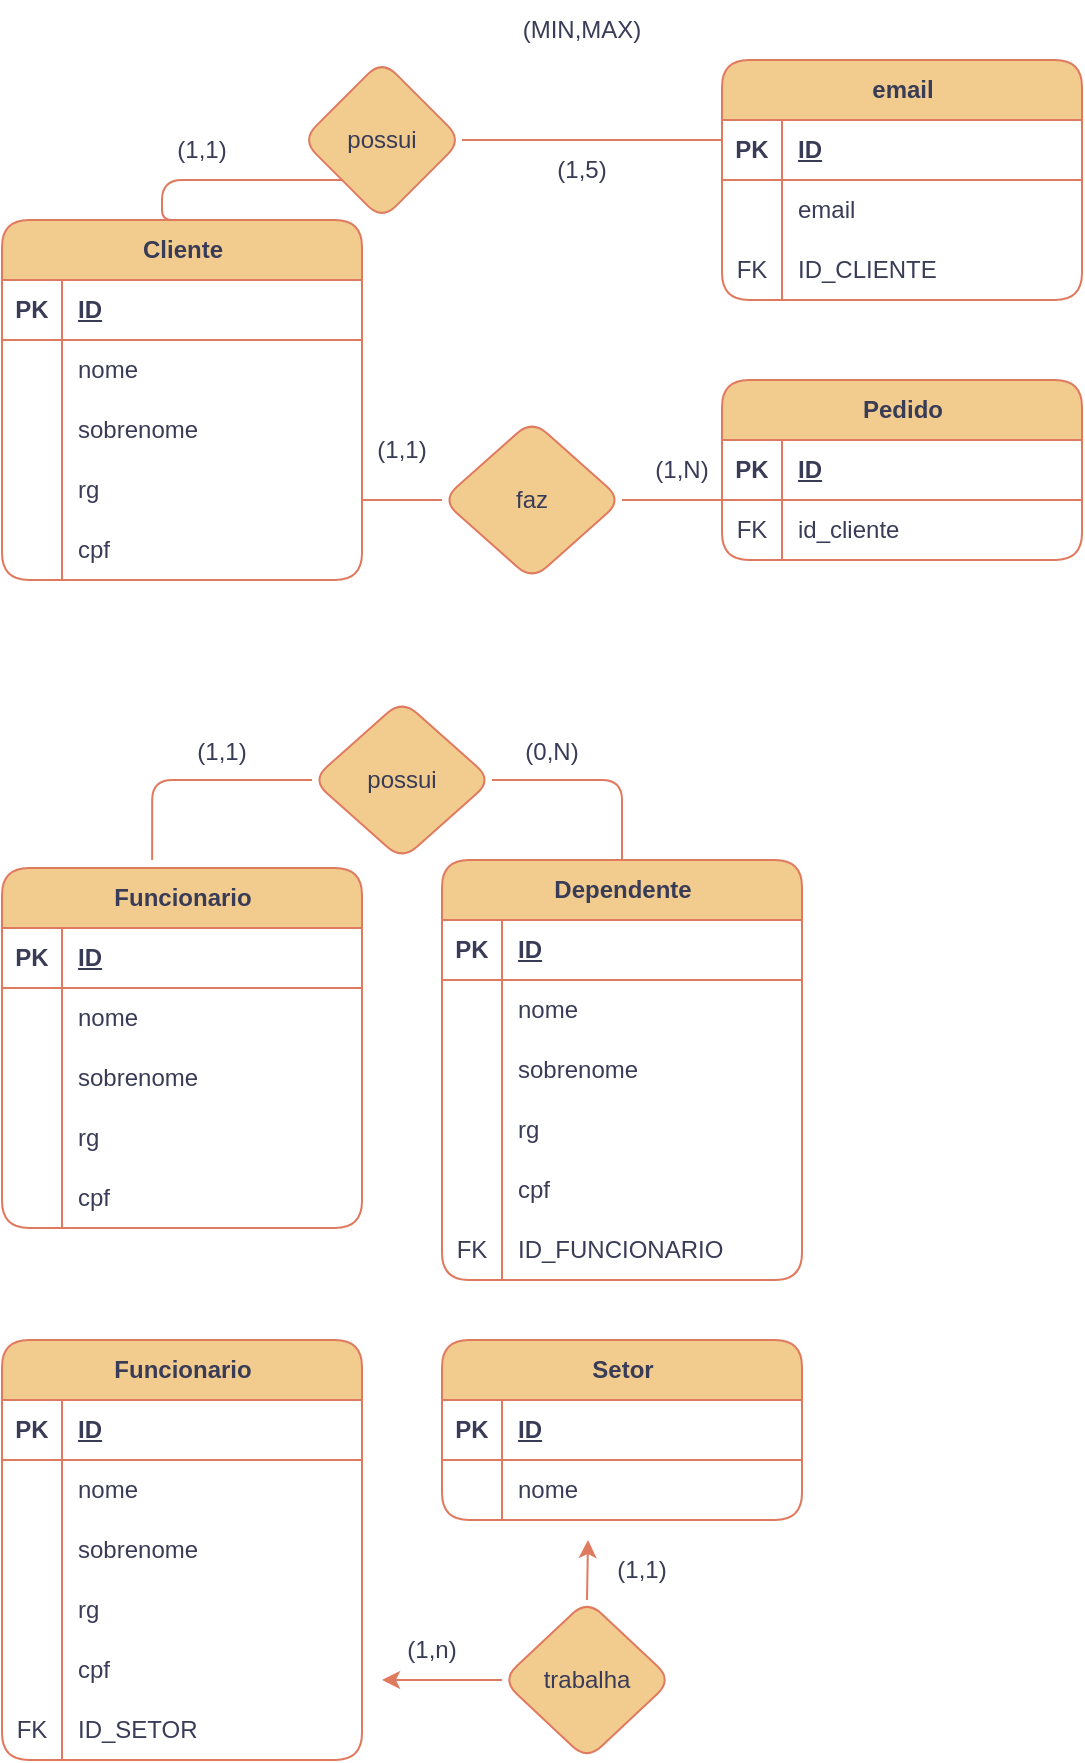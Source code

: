 <mxfile version="21.0.6" type="device"><diagram name="Página-1" id="F03QECvyvKNrtDqO7Ise"><mxGraphModel dx="1262" dy="1669" grid="1" gridSize="10" guides="1" tooltips="1" connect="1" arrows="1" fold="1" page="1" pageScale="1" pageWidth="827" pageHeight="1169" math="0" shadow="0"><root><mxCell id="0"/><mxCell id="1" parent="0"/><mxCell id="MmykHrP6uaPvjwK2HeE6-1" value="Cliente" style="shape=table;startSize=30;container=1;collapsible=1;childLayout=tableLayout;fixedRows=1;rowLines=0;fontStyle=1;align=center;resizeLast=1;html=1;labelBackgroundColor=none;fillColor=#F2CC8F;strokeColor=#E07A5F;fontColor=#393C56;rounded=1;" parent="1" vertex="1"><mxGeometry x="-10" y="100" width="180" height="180" as="geometry"/></mxCell><mxCell id="MmykHrP6uaPvjwK2HeE6-2" value="" style="shape=tableRow;horizontal=0;startSize=0;swimlaneHead=0;swimlaneBody=0;fillColor=none;collapsible=0;dropTarget=0;points=[[0,0.5],[1,0.5]];portConstraint=eastwest;top=0;left=0;right=0;bottom=1;labelBackgroundColor=none;strokeColor=#E07A5F;fontColor=#393C56;rounded=1;" parent="MmykHrP6uaPvjwK2HeE6-1" vertex="1"><mxGeometry y="30" width="180" height="30" as="geometry"/></mxCell><mxCell id="MmykHrP6uaPvjwK2HeE6-3" value="PK" style="shape=partialRectangle;connectable=0;fillColor=none;top=0;left=0;bottom=0;right=0;fontStyle=1;overflow=hidden;whiteSpace=wrap;html=1;labelBackgroundColor=none;strokeColor=#E07A5F;fontColor=#393C56;rounded=1;" parent="MmykHrP6uaPvjwK2HeE6-2" vertex="1"><mxGeometry width="30" height="30" as="geometry"><mxRectangle width="30" height="30" as="alternateBounds"/></mxGeometry></mxCell><mxCell id="MmykHrP6uaPvjwK2HeE6-4" value="ID" style="shape=partialRectangle;connectable=0;fillColor=none;top=0;left=0;bottom=0;right=0;align=left;spacingLeft=6;fontStyle=5;overflow=hidden;whiteSpace=wrap;html=1;labelBackgroundColor=none;strokeColor=#E07A5F;fontColor=#393C56;rounded=1;" parent="MmykHrP6uaPvjwK2HeE6-2" vertex="1"><mxGeometry x="30" width="150" height="30" as="geometry"><mxRectangle width="150" height="30" as="alternateBounds"/></mxGeometry></mxCell><mxCell id="MmykHrP6uaPvjwK2HeE6-5" value="" style="shape=tableRow;horizontal=0;startSize=0;swimlaneHead=0;swimlaneBody=0;fillColor=none;collapsible=0;dropTarget=0;points=[[0,0.5],[1,0.5]];portConstraint=eastwest;top=0;left=0;right=0;bottom=0;labelBackgroundColor=none;strokeColor=#E07A5F;fontColor=#393C56;rounded=1;" parent="MmykHrP6uaPvjwK2HeE6-1" vertex="1"><mxGeometry y="60" width="180" height="30" as="geometry"/></mxCell><mxCell id="MmykHrP6uaPvjwK2HeE6-6" value="" style="shape=partialRectangle;connectable=0;fillColor=none;top=0;left=0;bottom=0;right=0;editable=1;overflow=hidden;whiteSpace=wrap;html=1;labelBackgroundColor=none;strokeColor=#E07A5F;fontColor=#393C56;rounded=1;" parent="MmykHrP6uaPvjwK2HeE6-5" vertex="1"><mxGeometry width="30" height="30" as="geometry"><mxRectangle width="30" height="30" as="alternateBounds"/></mxGeometry></mxCell><mxCell id="MmykHrP6uaPvjwK2HeE6-7" value="nome" style="shape=partialRectangle;connectable=0;fillColor=none;top=0;left=0;bottom=0;right=0;align=left;spacingLeft=6;overflow=hidden;whiteSpace=wrap;html=1;labelBackgroundColor=none;strokeColor=#E07A5F;fontColor=#393C56;rounded=1;" parent="MmykHrP6uaPvjwK2HeE6-5" vertex="1"><mxGeometry x="30" width="150" height="30" as="geometry"><mxRectangle width="150" height="30" as="alternateBounds"/></mxGeometry></mxCell><mxCell id="MmykHrP6uaPvjwK2HeE6-8" value="" style="shape=tableRow;horizontal=0;startSize=0;swimlaneHead=0;swimlaneBody=0;fillColor=none;collapsible=0;dropTarget=0;points=[[0,0.5],[1,0.5]];portConstraint=eastwest;top=0;left=0;right=0;bottom=0;labelBackgroundColor=none;strokeColor=#E07A5F;fontColor=#393C56;rounded=1;" parent="MmykHrP6uaPvjwK2HeE6-1" vertex="1"><mxGeometry y="90" width="180" height="30" as="geometry"/></mxCell><mxCell id="MmykHrP6uaPvjwK2HeE6-9" value="" style="shape=partialRectangle;connectable=0;fillColor=none;top=0;left=0;bottom=0;right=0;editable=1;overflow=hidden;whiteSpace=wrap;html=1;labelBackgroundColor=none;strokeColor=#E07A5F;fontColor=#393C56;rounded=1;" parent="MmykHrP6uaPvjwK2HeE6-8" vertex="1"><mxGeometry width="30" height="30" as="geometry"><mxRectangle width="30" height="30" as="alternateBounds"/></mxGeometry></mxCell><mxCell id="MmykHrP6uaPvjwK2HeE6-10" value="sobrenome" style="shape=partialRectangle;connectable=0;fillColor=none;top=0;left=0;bottom=0;right=0;align=left;spacingLeft=6;overflow=hidden;whiteSpace=wrap;html=1;labelBackgroundColor=none;strokeColor=#E07A5F;fontColor=#393C56;rounded=1;" parent="MmykHrP6uaPvjwK2HeE6-8" vertex="1"><mxGeometry x="30" width="150" height="30" as="geometry"><mxRectangle width="150" height="30" as="alternateBounds"/></mxGeometry></mxCell><mxCell id="MmykHrP6uaPvjwK2HeE6-11" value="" style="shape=tableRow;horizontal=0;startSize=0;swimlaneHead=0;swimlaneBody=0;fillColor=none;collapsible=0;dropTarget=0;points=[[0,0.5],[1,0.5]];portConstraint=eastwest;top=0;left=0;right=0;bottom=0;labelBackgroundColor=none;strokeColor=#E07A5F;fontColor=#393C56;rounded=1;" parent="MmykHrP6uaPvjwK2HeE6-1" vertex="1"><mxGeometry y="120" width="180" height="30" as="geometry"/></mxCell><mxCell id="MmykHrP6uaPvjwK2HeE6-12" value="" style="shape=partialRectangle;connectable=0;fillColor=none;top=0;left=0;bottom=0;right=0;editable=1;overflow=hidden;whiteSpace=wrap;html=1;labelBackgroundColor=none;strokeColor=#E07A5F;fontColor=#393C56;rounded=1;" parent="MmykHrP6uaPvjwK2HeE6-11" vertex="1"><mxGeometry width="30" height="30" as="geometry"><mxRectangle width="30" height="30" as="alternateBounds"/></mxGeometry></mxCell><mxCell id="MmykHrP6uaPvjwK2HeE6-13" value="rg" style="shape=partialRectangle;connectable=0;fillColor=none;top=0;left=0;bottom=0;right=0;align=left;spacingLeft=6;overflow=hidden;whiteSpace=wrap;html=1;labelBackgroundColor=none;strokeColor=#E07A5F;fontColor=#393C56;rounded=1;" parent="MmykHrP6uaPvjwK2HeE6-11" vertex="1"><mxGeometry x="30" width="150" height="30" as="geometry"><mxRectangle width="150" height="30" as="alternateBounds"/></mxGeometry></mxCell><mxCell id="MmykHrP6uaPvjwK2HeE6-14" value="" style="shape=tableRow;horizontal=0;startSize=0;swimlaneHead=0;swimlaneBody=0;fillColor=none;collapsible=0;dropTarget=0;points=[[0,0.5],[1,0.5]];portConstraint=eastwest;top=0;left=0;right=0;bottom=0;labelBackgroundColor=none;strokeColor=#E07A5F;fontColor=#393C56;rounded=1;" parent="MmykHrP6uaPvjwK2HeE6-1" vertex="1"><mxGeometry y="150" width="180" height="30" as="geometry"/></mxCell><mxCell id="MmykHrP6uaPvjwK2HeE6-15" value="" style="shape=partialRectangle;connectable=0;fillColor=none;top=0;left=0;bottom=0;right=0;editable=1;overflow=hidden;whiteSpace=wrap;html=1;labelBackgroundColor=none;strokeColor=#E07A5F;fontColor=#393C56;rounded=1;" parent="MmykHrP6uaPvjwK2HeE6-14" vertex="1"><mxGeometry width="30" height="30" as="geometry"><mxRectangle width="30" height="30" as="alternateBounds"/></mxGeometry></mxCell><mxCell id="MmykHrP6uaPvjwK2HeE6-16" value="cpf" style="shape=partialRectangle;connectable=0;fillColor=none;top=0;left=0;bottom=0;right=0;align=left;spacingLeft=6;overflow=hidden;whiteSpace=wrap;html=1;labelBackgroundColor=none;strokeColor=#E07A5F;fontColor=#393C56;rounded=1;" parent="MmykHrP6uaPvjwK2HeE6-14" vertex="1"><mxGeometry x="30" width="150" height="30" as="geometry"><mxRectangle width="150" height="30" as="alternateBounds"/></mxGeometry></mxCell><mxCell id="MmykHrP6uaPvjwK2HeE6-20" value="Pedido" style="shape=table;startSize=30;container=1;collapsible=1;childLayout=tableLayout;fixedRows=1;rowLines=0;fontStyle=1;align=center;resizeLast=1;html=1;labelBackgroundColor=none;fillColor=#F2CC8F;strokeColor=#E07A5F;fontColor=#393C56;rounded=1;" parent="1" vertex="1"><mxGeometry x="350" y="180" width="180" height="90" as="geometry"/></mxCell><mxCell id="MmykHrP6uaPvjwK2HeE6-21" value="" style="shape=tableRow;horizontal=0;startSize=0;swimlaneHead=0;swimlaneBody=0;fillColor=none;collapsible=0;dropTarget=0;points=[[0,0.5],[1,0.5]];portConstraint=eastwest;top=0;left=0;right=0;bottom=1;labelBackgroundColor=none;strokeColor=#E07A5F;fontColor=#393C56;rounded=1;" parent="MmykHrP6uaPvjwK2HeE6-20" vertex="1"><mxGeometry y="30" width="180" height="30" as="geometry"/></mxCell><mxCell id="MmykHrP6uaPvjwK2HeE6-22" value="PK" style="shape=partialRectangle;connectable=0;fillColor=none;top=0;left=0;bottom=0;right=0;fontStyle=1;overflow=hidden;whiteSpace=wrap;html=1;labelBackgroundColor=none;strokeColor=#E07A5F;fontColor=#393C56;rounded=1;" parent="MmykHrP6uaPvjwK2HeE6-21" vertex="1"><mxGeometry width="30" height="30" as="geometry"><mxRectangle width="30" height="30" as="alternateBounds"/></mxGeometry></mxCell><mxCell id="MmykHrP6uaPvjwK2HeE6-23" value="ID" style="shape=partialRectangle;connectable=0;fillColor=none;top=0;left=0;bottom=0;right=0;align=left;spacingLeft=6;fontStyle=5;overflow=hidden;whiteSpace=wrap;html=1;labelBackgroundColor=none;strokeColor=#E07A5F;fontColor=#393C56;rounded=1;" parent="MmykHrP6uaPvjwK2HeE6-21" vertex="1"><mxGeometry x="30" width="150" height="30" as="geometry"><mxRectangle width="150" height="30" as="alternateBounds"/></mxGeometry></mxCell><mxCell id="MmykHrP6uaPvjwK2HeE6-24" value="" style="shape=tableRow;horizontal=0;startSize=0;swimlaneHead=0;swimlaneBody=0;fillColor=none;collapsible=0;dropTarget=0;points=[[0,0.5],[1,0.5]];portConstraint=eastwest;top=0;left=0;right=0;bottom=0;labelBackgroundColor=none;strokeColor=#E07A5F;fontColor=#393C56;rounded=1;" parent="MmykHrP6uaPvjwK2HeE6-20" vertex="1"><mxGeometry y="60" width="180" height="30" as="geometry"/></mxCell><mxCell id="MmykHrP6uaPvjwK2HeE6-25" value="FK" style="shape=partialRectangle;connectable=0;fillColor=none;top=0;left=0;bottom=0;right=0;editable=1;overflow=hidden;whiteSpace=wrap;html=1;labelBackgroundColor=none;strokeColor=#E07A5F;fontColor=#393C56;rounded=1;" parent="MmykHrP6uaPvjwK2HeE6-24" vertex="1"><mxGeometry width="30" height="30" as="geometry"><mxRectangle width="30" height="30" as="alternateBounds"/></mxGeometry></mxCell><mxCell id="MmykHrP6uaPvjwK2HeE6-26" value="id_cliente" style="shape=partialRectangle;connectable=0;fillColor=none;top=0;left=0;bottom=0;right=0;align=left;spacingLeft=6;overflow=hidden;whiteSpace=wrap;html=1;labelBackgroundColor=none;strokeColor=#E07A5F;fontColor=#393C56;rounded=1;" parent="MmykHrP6uaPvjwK2HeE6-24" vertex="1"><mxGeometry x="30" width="150" height="30" as="geometry"><mxRectangle width="150" height="30" as="alternateBounds"/></mxGeometry></mxCell><mxCell id="maR6qgxNnLAFH7RWEifz-39" style="edgeStyle=orthogonalEdgeStyle;rounded=1;orthogonalLoop=1;jettySize=auto;html=1;strokeColor=#E07A5F;fontColor=#393C56;fillColor=#F2CC8F;endArrow=none;endFill=0;" edge="1" parent="1" source="maR6qgxNnLAFH7RWEifz-7"><mxGeometry relative="1" as="geometry"><mxPoint x="170" y="240" as="targetPoint"/></mxGeometry></mxCell><mxCell id="maR6qgxNnLAFH7RWEifz-40" style="edgeStyle=orthogonalEdgeStyle;rounded=1;orthogonalLoop=1;jettySize=auto;html=1;strokeColor=#E07A5F;fontColor=#393C56;fillColor=#F2CC8F;endArrow=none;endFill=0;" edge="1" parent="1" source="maR6qgxNnLAFH7RWEifz-7"><mxGeometry relative="1" as="geometry"><mxPoint x="350" y="240" as="targetPoint"/></mxGeometry></mxCell><mxCell id="maR6qgxNnLAFH7RWEifz-7" value="faz" style="rhombus;whiteSpace=wrap;html=1;labelBackgroundColor=none;fillColor=#F2CC8F;strokeColor=#E07A5F;fontColor=#393C56;rounded=1;" vertex="1" parent="1"><mxGeometry x="210" y="200" width="90" height="80" as="geometry"/></mxCell><mxCell id="maR6qgxNnLAFH7RWEifz-10" value="(MIN,MAX)" style="text;html=1;strokeColor=none;fillColor=none;align=center;verticalAlign=middle;whiteSpace=wrap;rounded=0;fontColor=#393C56;" vertex="1" parent="1"><mxGeometry x="250" y="-10" width="60" height="30" as="geometry"/></mxCell><mxCell id="maR6qgxNnLAFH7RWEifz-15" value="email" style="shape=table;startSize=30;container=1;collapsible=1;childLayout=tableLayout;fixedRows=1;rowLines=0;fontStyle=1;align=center;resizeLast=1;html=1;labelBackgroundColor=none;fillColor=#F2CC8F;strokeColor=#E07A5F;fontColor=#393C56;rounded=1;" vertex="1" parent="1"><mxGeometry x="350" y="20" width="180" height="120" as="geometry"/></mxCell><mxCell id="maR6qgxNnLAFH7RWEifz-16" value="" style="shape=tableRow;horizontal=0;startSize=0;swimlaneHead=0;swimlaneBody=0;fillColor=none;collapsible=0;dropTarget=0;points=[[0,0.5],[1,0.5]];portConstraint=eastwest;top=0;left=0;right=0;bottom=1;labelBackgroundColor=none;strokeColor=#E07A5F;fontColor=#393C56;rounded=1;" vertex="1" parent="maR6qgxNnLAFH7RWEifz-15"><mxGeometry y="30" width="180" height="30" as="geometry"/></mxCell><mxCell id="maR6qgxNnLAFH7RWEifz-17" value="PK" style="shape=partialRectangle;connectable=0;fillColor=none;top=0;left=0;bottom=0;right=0;fontStyle=1;overflow=hidden;whiteSpace=wrap;html=1;labelBackgroundColor=none;strokeColor=#E07A5F;fontColor=#393C56;rounded=1;" vertex="1" parent="maR6qgxNnLAFH7RWEifz-16"><mxGeometry width="30" height="30" as="geometry"><mxRectangle width="30" height="30" as="alternateBounds"/></mxGeometry></mxCell><mxCell id="maR6qgxNnLAFH7RWEifz-18" value="ID" style="shape=partialRectangle;connectable=0;fillColor=none;top=0;left=0;bottom=0;right=0;align=left;spacingLeft=6;fontStyle=5;overflow=hidden;whiteSpace=wrap;html=1;labelBackgroundColor=none;strokeColor=#E07A5F;fontColor=#393C56;rounded=1;" vertex="1" parent="maR6qgxNnLAFH7RWEifz-16"><mxGeometry x="30" width="150" height="30" as="geometry"><mxRectangle width="150" height="30" as="alternateBounds"/></mxGeometry></mxCell><mxCell id="maR6qgxNnLAFH7RWEifz-19" value="" style="shape=tableRow;horizontal=0;startSize=0;swimlaneHead=0;swimlaneBody=0;fillColor=none;collapsible=0;dropTarget=0;points=[[0,0.5],[1,0.5]];portConstraint=eastwest;top=0;left=0;right=0;bottom=0;labelBackgroundColor=none;strokeColor=#E07A5F;fontColor=#393C56;rounded=1;" vertex="1" parent="maR6qgxNnLAFH7RWEifz-15"><mxGeometry y="60" width="180" height="30" as="geometry"/></mxCell><mxCell id="maR6qgxNnLAFH7RWEifz-20" value="" style="shape=partialRectangle;connectable=0;fillColor=none;top=0;left=0;bottom=0;right=0;editable=1;overflow=hidden;whiteSpace=wrap;html=1;labelBackgroundColor=none;strokeColor=#E07A5F;fontColor=#393C56;rounded=1;" vertex="1" parent="maR6qgxNnLAFH7RWEifz-19"><mxGeometry width="30" height="30" as="geometry"><mxRectangle width="30" height="30" as="alternateBounds"/></mxGeometry></mxCell><mxCell id="maR6qgxNnLAFH7RWEifz-21" value="email" style="shape=partialRectangle;connectable=0;fillColor=none;top=0;left=0;bottom=0;right=0;align=left;spacingLeft=6;overflow=hidden;whiteSpace=wrap;html=1;labelBackgroundColor=none;strokeColor=#E07A5F;fontColor=#393C56;rounded=1;" vertex="1" parent="maR6qgxNnLAFH7RWEifz-19"><mxGeometry x="30" width="150" height="30" as="geometry"><mxRectangle width="150" height="30" as="alternateBounds"/></mxGeometry></mxCell><mxCell id="maR6qgxNnLAFH7RWEifz-22" value="" style="shape=tableRow;horizontal=0;startSize=0;swimlaneHead=0;swimlaneBody=0;fillColor=none;collapsible=0;dropTarget=0;points=[[0,0.5],[1,0.5]];portConstraint=eastwest;top=0;left=0;right=0;bottom=0;labelBackgroundColor=none;strokeColor=#E07A5F;fontColor=#393C56;rounded=1;" vertex="1" parent="maR6qgxNnLAFH7RWEifz-15"><mxGeometry y="90" width="180" height="30" as="geometry"/></mxCell><mxCell id="maR6qgxNnLAFH7RWEifz-23" value="FK" style="shape=partialRectangle;connectable=0;fillColor=none;top=0;left=0;bottom=0;right=0;editable=1;overflow=hidden;whiteSpace=wrap;html=1;labelBackgroundColor=none;strokeColor=#E07A5F;fontColor=#393C56;rounded=1;" vertex="1" parent="maR6qgxNnLAFH7RWEifz-22"><mxGeometry width="30" height="30" as="geometry"><mxRectangle width="30" height="30" as="alternateBounds"/></mxGeometry></mxCell><mxCell id="maR6qgxNnLAFH7RWEifz-24" value="ID_CLIENTE" style="shape=partialRectangle;connectable=0;fillColor=none;top=0;left=0;bottom=0;right=0;align=left;spacingLeft=6;overflow=hidden;whiteSpace=wrap;html=1;labelBackgroundColor=none;strokeColor=#E07A5F;fontColor=#393C56;rounded=1;" vertex="1" parent="maR6qgxNnLAFH7RWEifz-22"><mxGeometry x="30" width="150" height="30" as="geometry"><mxRectangle width="150" height="30" as="alternateBounds"/></mxGeometry></mxCell><mxCell id="maR6qgxNnLAFH7RWEifz-32" style="edgeStyle=orthogonalEdgeStyle;rounded=1;orthogonalLoop=1;jettySize=auto;html=1;entryX=0.5;entryY=0;entryDx=0;entryDy=0;strokeColor=#E07A5F;fontColor=#393C56;fillColor=#F2CC8F;endArrow=none;endFill=0;" edge="1" parent="1" source="maR6qgxNnLAFH7RWEifz-31" target="MmykHrP6uaPvjwK2HeE6-1"><mxGeometry relative="1" as="geometry"><Array as="points"><mxPoint x="70" y="80"/></Array></mxGeometry></mxCell><mxCell id="maR6qgxNnLAFH7RWEifz-38" style="edgeStyle=orthogonalEdgeStyle;rounded=1;orthogonalLoop=1;jettySize=auto;html=1;strokeColor=#E07A5F;fontColor=#393C56;fillColor=#F2CC8F;endArrow=none;endFill=0;" edge="1" parent="1" source="maR6qgxNnLAFH7RWEifz-31"><mxGeometry relative="1" as="geometry"><mxPoint x="350" y="60" as="targetPoint"/></mxGeometry></mxCell><mxCell id="maR6qgxNnLAFH7RWEifz-31" value="possui&lt;br&gt;" style="rhombus;whiteSpace=wrap;html=1;rounded=1;strokeColor=#E07A5F;fontColor=#393C56;fillColor=#F2CC8F;" vertex="1" parent="1"><mxGeometry x="140" y="20" width="80" height="80" as="geometry"/></mxCell><mxCell id="maR6qgxNnLAFH7RWEifz-34" value="(1,5)" style="text;html=1;strokeColor=none;fillColor=none;align=center;verticalAlign=middle;whiteSpace=wrap;rounded=0;fontColor=#393C56;" vertex="1" parent="1"><mxGeometry x="250" y="60" width="60" height="30" as="geometry"/></mxCell><mxCell id="maR6qgxNnLAFH7RWEifz-35" value="(1,1)" style="text;html=1;strokeColor=none;fillColor=none;align=center;verticalAlign=middle;whiteSpace=wrap;rounded=0;fontColor=#393C56;" vertex="1" parent="1"><mxGeometry x="60" y="50" width="60" height="30" as="geometry"/></mxCell><mxCell id="maR6qgxNnLAFH7RWEifz-36" value="(1,1)" style="text;html=1;strokeColor=none;fillColor=none;align=center;verticalAlign=middle;whiteSpace=wrap;rounded=0;fontColor=#393C56;" vertex="1" parent="1"><mxGeometry x="160" y="200" width="60" height="30" as="geometry"/></mxCell><mxCell id="maR6qgxNnLAFH7RWEifz-37" value="(1,N)" style="text;html=1;strokeColor=none;fillColor=none;align=center;verticalAlign=middle;whiteSpace=wrap;rounded=0;fontColor=#393C56;" vertex="1" parent="1"><mxGeometry x="300" y="210" width="60" height="30" as="geometry"/></mxCell><mxCell id="maR6qgxNnLAFH7RWEifz-41" value="Funcionario" style="shape=table;startSize=30;container=1;collapsible=1;childLayout=tableLayout;fixedRows=1;rowLines=0;fontStyle=1;align=center;resizeLast=1;html=1;rounded=1;strokeColor=#E07A5F;fontColor=#393C56;fillColor=#F2CC8F;" vertex="1" parent="1"><mxGeometry x="-10" y="424" width="180" height="180" as="geometry"/></mxCell><mxCell id="maR6qgxNnLAFH7RWEifz-42" value="" style="shape=tableRow;horizontal=0;startSize=0;swimlaneHead=0;swimlaneBody=0;fillColor=none;collapsible=0;dropTarget=0;points=[[0,0.5],[1,0.5]];portConstraint=eastwest;top=0;left=0;right=0;bottom=1;rounded=1;strokeColor=#E07A5F;fontColor=#393C56;" vertex="1" parent="maR6qgxNnLAFH7RWEifz-41"><mxGeometry y="30" width="180" height="30" as="geometry"/></mxCell><mxCell id="maR6qgxNnLAFH7RWEifz-43" value="PK" style="shape=partialRectangle;connectable=0;fillColor=none;top=0;left=0;bottom=0;right=0;fontStyle=1;overflow=hidden;whiteSpace=wrap;html=1;rounded=1;strokeColor=#E07A5F;fontColor=#393C56;" vertex="1" parent="maR6qgxNnLAFH7RWEifz-42"><mxGeometry width="30" height="30" as="geometry"><mxRectangle width="30" height="30" as="alternateBounds"/></mxGeometry></mxCell><mxCell id="maR6qgxNnLAFH7RWEifz-44" value="ID" style="shape=partialRectangle;connectable=0;fillColor=none;top=0;left=0;bottom=0;right=0;align=left;spacingLeft=6;fontStyle=5;overflow=hidden;whiteSpace=wrap;html=1;rounded=1;strokeColor=#E07A5F;fontColor=#393C56;" vertex="1" parent="maR6qgxNnLAFH7RWEifz-42"><mxGeometry x="30" width="150" height="30" as="geometry"><mxRectangle width="150" height="30" as="alternateBounds"/></mxGeometry></mxCell><mxCell id="maR6qgxNnLAFH7RWEifz-45" value="" style="shape=tableRow;horizontal=0;startSize=0;swimlaneHead=0;swimlaneBody=0;fillColor=none;collapsible=0;dropTarget=0;points=[[0,0.5],[1,0.5]];portConstraint=eastwest;top=0;left=0;right=0;bottom=0;rounded=1;strokeColor=#E07A5F;fontColor=#393C56;" vertex="1" parent="maR6qgxNnLAFH7RWEifz-41"><mxGeometry y="60" width="180" height="30" as="geometry"/></mxCell><mxCell id="maR6qgxNnLAFH7RWEifz-46" value="" style="shape=partialRectangle;connectable=0;fillColor=none;top=0;left=0;bottom=0;right=0;editable=1;overflow=hidden;whiteSpace=wrap;html=1;rounded=1;strokeColor=#E07A5F;fontColor=#393C56;" vertex="1" parent="maR6qgxNnLAFH7RWEifz-45"><mxGeometry width="30" height="30" as="geometry"><mxRectangle width="30" height="30" as="alternateBounds"/></mxGeometry></mxCell><mxCell id="maR6qgxNnLAFH7RWEifz-47" value="nome" style="shape=partialRectangle;connectable=0;fillColor=none;top=0;left=0;bottom=0;right=0;align=left;spacingLeft=6;overflow=hidden;whiteSpace=wrap;html=1;rounded=1;strokeColor=#E07A5F;fontColor=#393C56;" vertex="1" parent="maR6qgxNnLAFH7RWEifz-45"><mxGeometry x="30" width="150" height="30" as="geometry"><mxRectangle width="150" height="30" as="alternateBounds"/></mxGeometry></mxCell><mxCell id="maR6qgxNnLAFH7RWEifz-48" value="" style="shape=tableRow;horizontal=0;startSize=0;swimlaneHead=0;swimlaneBody=0;fillColor=none;collapsible=0;dropTarget=0;points=[[0,0.5],[1,0.5]];portConstraint=eastwest;top=0;left=0;right=0;bottom=0;rounded=1;strokeColor=#E07A5F;fontColor=#393C56;" vertex="1" parent="maR6qgxNnLAFH7RWEifz-41"><mxGeometry y="90" width="180" height="30" as="geometry"/></mxCell><mxCell id="maR6qgxNnLAFH7RWEifz-49" value="" style="shape=partialRectangle;connectable=0;fillColor=none;top=0;left=0;bottom=0;right=0;editable=1;overflow=hidden;whiteSpace=wrap;html=1;rounded=1;strokeColor=#E07A5F;fontColor=#393C56;" vertex="1" parent="maR6qgxNnLAFH7RWEifz-48"><mxGeometry width="30" height="30" as="geometry"><mxRectangle width="30" height="30" as="alternateBounds"/></mxGeometry></mxCell><mxCell id="maR6qgxNnLAFH7RWEifz-50" value="sobrenome" style="shape=partialRectangle;connectable=0;fillColor=none;top=0;left=0;bottom=0;right=0;align=left;spacingLeft=6;overflow=hidden;whiteSpace=wrap;html=1;rounded=1;strokeColor=#E07A5F;fontColor=#393C56;" vertex="1" parent="maR6qgxNnLAFH7RWEifz-48"><mxGeometry x="30" width="150" height="30" as="geometry"><mxRectangle width="150" height="30" as="alternateBounds"/></mxGeometry></mxCell><mxCell id="maR6qgxNnLAFH7RWEifz-51" value="" style="shape=tableRow;horizontal=0;startSize=0;swimlaneHead=0;swimlaneBody=0;fillColor=none;collapsible=0;dropTarget=0;points=[[0,0.5],[1,0.5]];portConstraint=eastwest;top=0;left=0;right=0;bottom=0;rounded=1;strokeColor=#E07A5F;fontColor=#393C56;" vertex="1" parent="maR6qgxNnLAFH7RWEifz-41"><mxGeometry y="120" width="180" height="30" as="geometry"/></mxCell><mxCell id="maR6qgxNnLAFH7RWEifz-52" value="" style="shape=partialRectangle;connectable=0;fillColor=none;top=0;left=0;bottom=0;right=0;editable=1;overflow=hidden;whiteSpace=wrap;html=1;rounded=1;strokeColor=#E07A5F;fontColor=#393C56;" vertex="1" parent="maR6qgxNnLAFH7RWEifz-51"><mxGeometry width="30" height="30" as="geometry"><mxRectangle width="30" height="30" as="alternateBounds"/></mxGeometry></mxCell><mxCell id="maR6qgxNnLAFH7RWEifz-53" value="rg" style="shape=partialRectangle;connectable=0;fillColor=none;top=0;left=0;bottom=0;right=0;align=left;spacingLeft=6;overflow=hidden;whiteSpace=wrap;html=1;rounded=1;strokeColor=#E07A5F;fontColor=#393C56;" vertex="1" parent="maR6qgxNnLAFH7RWEifz-51"><mxGeometry x="30" width="150" height="30" as="geometry"><mxRectangle width="150" height="30" as="alternateBounds"/></mxGeometry></mxCell><mxCell id="maR6qgxNnLAFH7RWEifz-67" value="" style="shape=tableRow;horizontal=0;startSize=0;swimlaneHead=0;swimlaneBody=0;fillColor=none;collapsible=0;dropTarget=0;points=[[0,0.5],[1,0.5]];portConstraint=eastwest;top=0;left=0;right=0;bottom=0;rounded=1;strokeColor=#E07A5F;fontColor=#393C56;" vertex="1" parent="maR6qgxNnLAFH7RWEifz-41"><mxGeometry y="150" width="180" height="30" as="geometry"/></mxCell><mxCell id="maR6qgxNnLAFH7RWEifz-68" value="" style="shape=partialRectangle;connectable=0;fillColor=none;top=0;left=0;bottom=0;right=0;editable=1;overflow=hidden;whiteSpace=wrap;html=1;rounded=1;strokeColor=#E07A5F;fontColor=#393C56;" vertex="1" parent="maR6qgxNnLAFH7RWEifz-67"><mxGeometry width="30" height="30" as="geometry"><mxRectangle width="30" height="30" as="alternateBounds"/></mxGeometry></mxCell><mxCell id="maR6qgxNnLAFH7RWEifz-69" value="cpf" style="shape=partialRectangle;connectable=0;fillColor=none;top=0;left=0;bottom=0;right=0;align=left;spacingLeft=6;overflow=hidden;whiteSpace=wrap;html=1;rounded=1;strokeColor=#E07A5F;fontColor=#393C56;" vertex="1" parent="maR6qgxNnLAFH7RWEifz-67"><mxGeometry x="30" width="150" height="30" as="geometry"><mxRectangle width="150" height="30" as="alternateBounds"/></mxGeometry></mxCell><mxCell id="maR6qgxNnLAFH7RWEifz-73" value="Dependente" style="shape=table;startSize=30;container=1;collapsible=1;childLayout=tableLayout;fixedRows=1;rowLines=0;fontStyle=1;align=center;resizeLast=1;html=1;rounded=1;strokeColor=#E07A5F;fontColor=#393C56;fillColor=#F2CC8F;" vertex="1" parent="1"><mxGeometry x="210" y="420" width="180" height="210" as="geometry"/></mxCell><mxCell id="maR6qgxNnLAFH7RWEifz-74" value="" style="shape=tableRow;horizontal=0;startSize=0;swimlaneHead=0;swimlaneBody=0;fillColor=none;collapsible=0;dropTarget=0;points=[[0,0.5],[1,0.5]];portConstraint=eastwest;top=0;left=0;right=0;bottom=1;rounded=1;strokeColor=#E07A5F;fontColor=#393C56;" vertex="1" parent="maR6qgxNnLAFH7RWEifz-73"><mxGeometry y="30" width="180" height="30" as="geometry"/></mxCell><mxCell id="maR6qgxNnLAFH7RWEifz-75" value="PK" style="shape=partialRectangle;connectable=0;fillColor=none;top=0;left=0;bottom=0;right=0;fontStyle=1;overflow=hidden;whiteSpace=wrap;html=1;rounded=1;strokeColor=#E07A5F;fontColor=#393C56;" vertex="1" parent="maR6qgxNnLAFH7RWEifz-74"><mxGeometry width="30" height="30" as="geometry"><mxRectangle width="30" height="30" as="alternateBounds"/></mxGeometry></mxCell><mxCell id="maR6qgxNnLAFH7RWEifz-76" value="ID" style="shape=partialRectangle;connectable=0;fillColor=none;top=0;left=0;bottom=0;right=0;align=left;spacingLeft=6;fontStyle=5;overflow=hidden;whiteSpace=wrap;html=1;rounded=1;strokeColor=#E07A5F;fontColor=#393C56;" vertex="1" parent="maR6qgxNnLAFH7RWEifz-74"><mxGeometry x="30" width="150" height="30" as="geometry"><mxRectangle width="150" height="30" as="alternateBounds"/></mxGeometry></mxCell><mxCell id="maR6qgxNnLAFH7RWEifz-77" value="" style="shape=tableRow;horizontal=0;startSize=0;swimlaneHead=0;swimlaneBody=0;fillColor=none;collapsible=0;dropTarget=0;points=[[0,0.5],[1,0.5]];portConstraint=eastwest;top=0;left=0;right=0;bottom=0;rounded=1;strokeColor=#E07A5F;fontColor=#393C56;" vertex="1" parent="maR6qgxNnLAFH7RWEifz-73"><mxGeometry y="60" width="180" height="30" as="geometry"/></mxCell><mxCell id="maR6qgxNnLAFH7RWEifz-78" value="" style="shape=partialRectangle;connectable=0;fillColor=none;top=0;left=0;bottom=0;right=0;editable=1;overflow=hidden;whiteSpace=wrap;html=1;rounded=1;strokeColor=#E07A5F;fontColor=#393C56;" vertex="1" parent="maR6qgxNnLAFH7RWEifz-77"><mxGeometry width="30" height="30" as="geometry"><mxRectangle width="30" height="30" as="alternateBounds"/></mxGeometry></mxCell><mxCell id="maR6qgxNnLAFH7RWEifz-79" value="nome" style="shape=partialRectangle;connectable=0;fillColor=none;top=0;left=0;bottom=0;right=0;align=left;spacingLeft=6;overflow=hidden;whiteSpace=wrap;html=1;rounded=1;strokeColor=#E07A5F;fontColor=#393C56;" vertex="1" parent="maR6qgxNnLAFH7RWEifz-77"><mxGeometry x="30" width="150" height="30" as="geometry"><mxRectangle width="150" height="30" as="alternateBounds"/></mxGeometry></mxCell><mxCell id="maR6qgxNnLAFH7RWEifz-80" value="" style="shape=tableRow;horizontal=0;startSize=0;swimlaneHead=0;swimlaneBody=0;fillColor=none;collapsible=0;dropTarget=0;points=[[0,0.5],[1,0.5]];portConstraint=eastwest;top=0;left=0;right=0;bottom=0;rounded=1;strokeColor=#E07A5F;fontColor=#393C56;" vertex="1" parent="maR6qgxNnLAFH7RWEifz-73"><mxGeometry y="90" width="180" height="30" as="geometry"/></mxCell><mxCell id="maR6qgxNnLAFH7RWEifz-81" value="" style="shape=partialRectangle;connectable=0;fillColor=none;top=0;left=0;bottom=0;right=0;editable=1;overflow=hidden;whiteSpace=wrap;html=1;rounded=1;strokeColor=#E07A5F;fontColor=#393C56;" vertex="1" parent="maR6qgxNnLAFH7RWEifz-80"><mxGeometry width="30" height="30" as="geometry"><mxRectangle width="30" height="30" as="alternateBounds"/></mxGeometry></mxCell><mxCell id="maR6qgxNnLAFH7RWEifz-82" value="sobrenome" style="shape=partialRectangle;connectable=0;fillColor=none;top=0;left=0;bottom=0;right=0;align=left;spacingLeft=6;overflow=hidden;whiteSpace=wrap;html=1;rounded=1;strokeColor=#E07A5F;fontColor=#393C56;" vertex="1" parent="maR6qgxNnLAFH7RWEifz-80"><mxGeometry x="30" width="150" height="30" as="geometry"><mxRectangle width="150" height="30" as="alternateBounds"/></mxGeometry></mxCell><mxCell id="maR6qgxNnLAFH7RWEifz-83" value="" style="shape=tableRow;horizontal=0;startSize=0;swimlaneHead=0;swimlaneBody=0;fillColor=none;collapsible=0;dropTarget=0;points=[[0,0.5],[1,0.5]];portConstraint=eastwest;top=0;left=0;right=0;bottom=0;rounded=1;strokeColor=#E07A5F;fontColor=#393C56;" vertex="1" parent="maR6qgxNnLAFH7RWEifz-73"><mxGeometry y="120" width="180" height="30" as="geometry"/></mxCell><mxCell id="maR6qgxNnLAFH7RWEifz-84" value="" style="shape=partialRectangle;connectable=0;fillColor=none;top=0;left=0;bottom=0;right=0;editable=1;overflow=hidden;whiteSpace=wrap;html=1;rounded=1;strokeColor=#E07A5F;fontColor=#393C56;" vertex="1" parent="maR6qgxNnLAFH7RWEifz-83"><mxGeometry width="30" height="30" as="geometry"><mxRectangle width="30" height="30" as="alternateBounds"/></mxGeometry></mxCell><mxCell id="maR6qgxNnLAFH7RWEifz-85" value="rg" style="shape=partialRectangle;connectable=0;fillColor=none;top=0;left=0;bottom=0;right=0;align=left;spacingLeft=6;overflow=hidden;whiteSpace=wrap;html=1;rounded=1;strokeColor=#E07A5F;fontColor=#393C56;" vertex="1" parent="maR6qgxNnLAFH7RWEifz-83"><mxGeometry x="30" width="150" height="30" as="geometry"><mxRectangle width="150" height="30" as="alternateBounds"/></mxGeometry></mxCell><mxCell id="maR6qgxNnLAFH7RWEifz-86" value="" style="shape=tableRow;horizontal=0;startSize=0;swimlaneHead=0;swimlaneBody=0;fillColor=none;collapsible=0;dropTarget=0;points=[[0,0.5],[1,0.5]];portConstraint=eastwest;top=0;left=0;right=0;bottom=0;rounded=1;strokeColor=#E07A5F;fontColor=#393C56;" vertex="1" parent="maR6qgxNnLAFH7RWEifz-73"><mxGeometry y="150" width="180" height="30" as="geometry"/></mxCell><mxCell id="maR6qgxNnLAFH7RWEifz-87" value="" style="shape=partialRectangle;connectable=0;fillColor=none;top=0;left=0;bottom=0;right=0;editable=1;overflow=hidden;whiteSpace=wrap;html=1;rounded=1;strokeColor=#E07A5F;fontColor=#393C56;" vertex="1" parent="maR6qgxNnLAFH7RWEifz-86"><mxGeometry width="30" height="30" as="geometry"><mxRectangle width="30" height="30" as="alternateBounds"/></mxGeometry></mxCell><mxCell id="maR6qgxNnLAFH7RWEifz-88" value="cpf" style="shape=partialRectangle;connectable=0;fillColor=none;top=0;left=0;bottom=0;right=0;align=left;spacingLeft=6;overflow=hidden;whiteSpace=wrap;html=1;rounded=1;strokeColor=#E07A5F;fontColor=#393C56;" vertex="1" parent="maR6qgxNnLAFH7RWEifz-86"><mxGeometry x="30" width="150" height="30" as="geometry"><mxRectangle width="150" height="30" as="alternateBounds"/></mxGeometry></mxCell><mxCell id="maR6qgxNnLAFH7RWEifz-109" value="" style="shape=tableRow;horizontal=0;startSize=0;swimlaneHead=0;swimlaneBody=0;fillColor=none;collapsible=0;dropTarget=0;points=[[0,0.5],[1,0.5]];portConstraint=eastwest;top=0;left=0;right=0;bottom=0;rounded=1;strokeColor=#E07A5F;fontColor=#393C56;" vertex="1" parent="maR6qgxNnLAFH7RWEifz-73"><mxGeometry y="180" width="180" height="30" as="geometry"/></mxCell><mxCell id="maR6qgxNnLAFH7RWEifz-110" value="FK" style="shape=partialRectangle;connectable=0;fillColor=none;top=0;left=0;bottom=0;right=0;editable=1;overflow=hidden;whiteSpace=wrap;html=1;rounded=1;strokeColor=#E07A5F;fontColor=#393C56;" vertex="1" parent="maR6qgxNnLAFH7RWEifz-109"><mxGeometry width="30" height="30" as="geometry"><mxRectangle width="30" height="30" as="alternateBounds"/></mxGeometry></mxCell><mxCell id="maR6qgxNnLAFH7RWEifz-111" value="ID_FUNCIONARIO" style="shape=partialRectangle;connectable=0;fillColor=none;top=0;left=0;bottom=0;right=0;align=left;spacingLeft=6;overflow=hidden;whiteSpace=wrap;html=1;rounded=1;strokeColor=#E07A5F;fontColor=#393C56;" vertex="1" parent="maR6qgxNnLAFH7RWEifz-109"><mxGeometry x="30" width="150" height="30" as="geometry"><mxRectangle width="150" height="30" as="alternateBounds"/></mxGeometry></mxCell><mxCell id="maR6qgxNnLAFH7RWEifz-91" style="edgeStyle=orthogonalEdgeStyle;rounded=1;orthogonalLoop=1;jettySize=auto;html=1;entryX=0.417;entryY=-0.022;entryDx=0;entryDy=0;entryPerimeter=0;strokeColor=#E07A5F;fontColor=#393C56;fillColor=#F2CC8F;endArrow=none;endFill=0;" edge="1" parent="1" source="maR6qgxNnLAFH7RWEifz-90" target="maR6qgxNnLAFH7RWEifz-41"><mxGeometry relative="1" as="geometry"><Array as="points"><mxPoint x="65" y="380"/></Array></mxGeometry></mxCell><mxCell id="maR6qgxNnLAFH7RWEifz-92" style="edgeStyle=orthogonalEdgeStyle;rounded=1;orthogonalLoop=1;jettySize=auto;html=1;strokeColor=#E07A5F;fontColor=#393C56;fillColor=#F2CC8F;entryX=0.5;entryY=0;entryDx=0;entryDy=0;endArrow=none;endFill=0;" edge="1" parent="1" source="maR6qgxNnLAFH7RWEifz-90" target="maR6qgxNnLAFH7RWEifz-73"><mxGeometry relative="1" as="geometry"><mxPoint x="310" y="410" as="targetPoint"/><Array as="points"><mxPoint x="300" y="380"/></Array></mxGeometry></mxCell><mxCell id="maR6qgxNnLAFH7RWEifz-90" value="possui" style="rhombus;whiteSpace=wrap;html=1;labelBackgroundColor=none;fillColor=#F2CC8F;strokeColor=#E07A5F;fontColor=#393C56;rounded=1;" vertex="1" parent="1"><mxGeometry x="145" y="340" width="90" height="80" as="geometry"/></mxCell><mxCell id="maR6qgxNnLAFH7RWEifz-112" value="(0,N)" style="text;html=1;strokeColor=none;fillColor=none;align=center;verticalAlign=middle;whiteSpace=wrap;rounded=0;fontColor=#393C56;" vertex="1" parent="1"><mxGeometry x="235" y="351" width="60" height="30" as="geometry"/></mxCell><mxCell id="maR6qgxNnLAFH7RWEifz-114" value="(1,1)" style="text;html=1;strokeColor=none;fillColor=none;align=center;verticalAlign=middle;whiteSpace=wrap;rounded=0;fontColor=#393C56;" vertex="1" parent="1"><mxGeometry x="70" y="351" width="60" height="30" as="geometry"/></mxCell><mxCell id="maR6qgxNnLAFH7RWEifz-115" value="Funcionario" style="shape=table;startSize=30;container=1;collapsible=1;childLayout=tableLayout;fixedRows=1;rowLines=0;fontStyle=1;align=center;resizeLast=1;html=1;rounded=1;strokeColor=#E07A5F;fontColor=#393C56;fillColor=#F2CC8F;" vertex="1" parent="1"><mxGeometry x="-10" y="660" width="180" height="210" as="geometry"/></mxCell><mxCell id="maR6qgxNnLAFH7RWEifz-116" value="" style="shape=tableRow;horizontal=0;startSize=0;swimlaneHead=0;swimlaneBody=0;fillColor=none;collapsible=0;dropTarget=0;points=[[0,0.5],[1,0.5]];portConstraint=eastwest;top=0;left=0;right=0;bottom=1;rounded=1;strokeColor=#E07A5F;fontColor=#393C56;" vertex="1" parent="maR6qgxNnLAFH7RWEifz-115"><mxGeometry y="30" width="180" height="30" as="geometry"/></mxCell><mxCell id="maR6qgxNnLAFH7RWEifz-117" value="PK" style="shape=partialRectangle;connectable=0;fillColor=none;top=0;left=0;bottom=0;right=0;fontStyle=1;overflow=hidden;whiteSpace=wrap;html=1;rounded=1;strokeColor=#E07A5F;fontColor=#393C56;" vertex="1" parent="maR6qgxNnLAFH7RWEifz-116"><mxGeometry width="30" height="30" as="geometry"><mxRectangle width="30" height="30" as="alternateBounds"/></mxGeometry></mxCell><mxCell id="maR6qgxNnLAFH7RWEifz-118" value="ID" style="shape=partialRectangle;connectable=0;fillColor=none;top=0;left=0;bottom=0;right=0;align=left;spacingLeft=6;fontStyle=5;overflow=hidden;whiteSpace=wrap;html=1;rounded=1;strokeColor=#E07A5F;fontColor=#393C56;" vertex="1" parent="maR6qgxNnLAFH7RWEifz-116"><mxGeometry x="30" width="150" height="30" as="geometry"><mxRectangle width="150" height="30" as="alternateBounds"/></mxGeometry></mxCell><mxCell id="maR6qgxNnLAFH7RWEifz-119" value="" style="shape=tableRow;horizontal=0;startSize=0;swimlaneHead=0;swimlaneBody=0;fillColor=none;collapsible=0;dropTarget=0;points=[[0,0.5],[1,0.5]];portConstraint=eastwest;top=0;left=0;right=0;bottom=0;rounded=1;strokeColor=#E07A5F;fontColor=#393C56;" vertex="1" parent="maR6qgxNnLAFH7RWEifz-115"><mxGeometry y="60" width="180" height="30" as="geometry"/></mxCell><mxCell id="maR6qgxNnLAFH7RWEifz-120" value="" style="shape=partialRectangle;connectable=0;fillColor=none;top=0;left=0;bottom=0;right=0;editable=1;overflow=hidden;whiteSpace=wrap;html=1;rounded=1;strokeColor=#E07A5F;fontColor=#393C56;" vertex="1" parent="maR6qgxNnLAFH7RWEifz-119"><mxGeometry width="30" height="30" as="geometry"><mxRectangle width="30" height="30" as="alternateBounds"/></mxGeometry></mxCell><mxCell id="maR6qgxNnLAFH7RWEifz-121" value="nome" style="shape=partialRectangle;connectable=0;fillColor=none;top=0;left=0;bottom=0;right=0;align=left;spacingLeft=6;overflow=hidden;whiteSpace=wrap;html=1;rounded=1;strokeColor=#E07A5F;fontColor=#393C56;" vertex="1" parent="maR6qgxNnLAFH7RWEifz-119"><mxGeometry x="30" width="150" height="30" as="geometry"><mxRectangle width="150" height="30" as="alternateBounds"/></mxGeometry></mxCell><mxCell id="maR6qgxNnLAFH7RWEifz-122" value="" style="shape=tableRow;horizontal=0;startSize=0;swimlaneHead=0;swimlaneBody=0;fillColor=none;collapsible=0;dropTarget=0;points=[[0,0.5],[1,0.5]];portConstraint=eastwest;top=0;left=0;right=0;bottom=0;rounded=1;strokeColor=#E07A5F;fontColor=#393C56;" vertex="1" parent="maR6qgxNnLAFH7RWEifz-115"><mxGeometry y="90" width="180" height="30" as="geometry"/></mxCell><mxCell id="maR6qgxNnLAFH7RWEifz-123" value="" style="shape=partialRectangle;connectable=0;fillColor=none;top=0;left=0;bottom=0;right=0;editable=1;overflow=hidden;whiteSpace=wrap;html=1;rounded=1;strokeColor=#E07A5F;fontColor=#393C56;" vertex="1" parent="maR6qgxNnLAFH7RWEifz-122"><mxGeometry width="30" height="30" as="geometry"><mxRectangle width="30" height="30" as="alternateBounds"/></mxGeometry></mxCell><mxCell id="maR6qgxNnLAFH7RWEifz-124" value="sobrenome" style="shape=partialRectangle;connectable=0;fillColor=none;top=0;left=0;bottom=0;right=0;align=left;spacingLeft=6;overflow=hidden;whiteSpace=wrap;html=1;rounded=1;strokeColor=#E07A5F;fontColor=#393C56;" vertex="1" parent="maR6qgxNnLAFH7RWEifz-122"><mxGeometry x="30" width="150" height="30" as="geometry"><mxRectangle width="150" height="30" as="alternateBounds"/></mxGeometry></mxCell><mxCell id="maR6qgxNnLAFH7RWEifz-125" value="" style="shape=tableRow;horizontal=0;startSize=0;swimlaneHead=0;swimlaneBody=0;fillColor=none;collapsible=0;dropTarget=0;points=[[0,0.5],[1,0.5]];portConstraint=eastwest;top=0;left=0;right=0;bottom=0;rounded=1;strokeColor=#E07A5F;fontColor=#393C56;" vertex="1" parent="maR6qgxNnLAFH7RWEifz-115"><mxGeometry y="120" width="180" height="30" as="geometry"/></mxCell><mxCell id="maR6qgxNnLAFH7RWEifz-126" value="" style="shape=partialRectangle;connectable=0;fillColor=none;top=0;left=0;bottom=0;right=0;editable=1;overflow=hidden;whiteSpace=wrap;html=1;rounded=1;strokeColor=#E07A5F;fontColor=#393C56;" vertex="1" parent="maR6qgxNnLAFH7RWEifz-125"><mxGeometry width="30" height="30" as="geometry"><mxRectangle width="30" height="30" as="alternateBounds"/></mxGeometry></mxCell><mxCell id="maR6qgxNnLAFH7RWEifz-127" value="rg" style="shape=partialRectangle;connectable=0;fillColor=none;top=0;left=0;bottom=0;right=0;align=left;spacingLeft=6;overflow=hidden;whiteSpace=wrap;html=1;rounded=1;strokeColor=#E07A5F;fontColor=#393C56;" vertex="1" parent="maR6qgxNnLAFH7RWEifz-125"><mxGeometry x="30" width="150" height="30" as="geometry"><mxRectangle width="150" height="30" as="alternateBounds"/></mxGeometry></mxCell><mxCell id="maR6qgxNnLAFH7RWEifz-128" value="" style="shape=tableRow;horizontal=0;startSize=0;swimlaneHead=0;swimlaneBody=0;fillColor=none;collapsible=0;dropTarget=0;points=[[0,0.5],[1,0.5]];portConstraint=eastwest;top=0;left=0;right=0;bottom=0;rounded=1;strokeColor=#E07A5F;fontColor=#393C56;" vertex="1" parent="maR6qgxNnLAFH7RWEifz-115"><mxGeometry y="150" width="180" height="30" as="geometry"/></mxCell><mxCell id="maR6qgxNnLAFH7RWEifz-129" value="" style="shape=partialRectangle;connectable=0;fillColor=none;top=0;left=0;bottom=0;right=0;editable=1;overflow=hidden;whiteSpace=wrap;html=1;rounded=1;strokeColor=#E07A5F;fontColor=#393C56;" vertex="1" parent="maR6qgxNnLAFH7RWEifz-128"><mxGeometry width="30" height="30" as="geometry"><mxRectangle width="30" height="30" as="alternateBounds"/></mxGeometry></mxCell><mxCell id="maR6qgxNnLAFH7RWEifz-130" value="cpf" style="shape=partialRectangle;connectable=0;fillColor=none;top=0;left=0;bottom=0;right=0;align=left;spacingLeft=6;overflow=hidden;whiteSpace=wrap;html=1;rounded=1;strokeColor=#E07A5F;fontColor=#393C56;" vertex="1" parent="maR6qgxNnLAFH7RWEifz-128"><mxGeometry x="30" width="150" height="30" as="geometry"><mxRectangle width="150" height="30" as="alternateBounds"/></mxGeometry></mxCell><mxCell id="maR6qgxNnLAFH7RWEifz-147" value="" style="shape=tableRow;horizontal=0;startSize=0;swimlaneHead=0;swimlaneBody=0;fillColor=none;collapsible=0;dropTarget=0;points=[[0,0.5],[1,0.5]];portConstraint=eastwest;top=0;left=0;right=0;bottom=0;rounded=1;strokeColor=#E07A5F;fontColor=#393C56;" vertex="1" parent="maR6qgxNnLAFH7RWEifz-115"><mxGeometry y="180" width="180" height="30" as="geometry"/></mxCell><mxCell id="maR6qgxNnLAFH7RWEifz-148" value="FK" style="shape=partialRectangle;connectable=0;fillColor=none;top=0;left=0;bottom=0;right=0;editable=1;overflow=hidden;whiteSpace=wrap;html=1;rounded=1;strokeColor=#E07A5F;fontColor=#393C56;" vertex="1" parent="maR6qgxNnLAFH7RWEifz-147"><mxGeometry width="30" height="30" as="geometry"><mxRectangle width="30" height="30" as="alternateBounds"/></mxGeometry></mxCell><mxCell id="maR6qgxNnLAFH7RWEifz-149" value="ID_SETOR" style="shape=partialRectangle;connectable=0;fillColor=none;top=0;left=0;bottom=0;right=0;align=left;spacingLeft=6;overflow=hidden;whiteSpace=wrap;html=1;rounded=1;strokeColor=#E07A5F;fontColor=#393C56;" vertex="1" parent="maR6qgxNnLAFH7RWEifz-147"><mxGeometry x="30" width="150" height="30" as="geometry"><mxRectangle width="150" height="30" as="alternateBounds"/></mxGeometry></mxCell><mxCell id="maR6qgxNnLAFH7RWEifz-131" value="Setor" style="shape=table;startSize=30;container=1;collapsible=1;childLayout=tableLayout;fixedRows=1;rowLines=0;fontStyle=1;align=center;resizeLast=1;html=1;rounded=1;strokeColor=#E07A5F;fontColor=#393C56;fillColor=#F2CC8F;" vertex="1" parent="1"><mxGeometry x="210" y="660" width="180" height="90" as="geometry"/></mxCell><mxCell id="maR6qgxNnLAFH7RWEifz-132" value="" style="shape=tableRow;horizontal=0;startSize=0;swimlaneHead=0;swimlaneBody=0;fillColor=none;collapsible=0;dropTarget=0;points=[[0,0.5],[1,0.5]];portConstraint=eastwest;top=0;left=0;right=0;bottom=1;rounded=1;strokeColor=#E07A5F;fontColor=#393C56;" vertex="1" parent="maR6qgxNnLAFH7RWEifz-131"><mxGeometry y="30" width="180" height="30" as="geometry"/></mxCell><mxCell id="maR6qgxNnLAFH7RWEifz-133" value="PK" style="shape=partialRectangle;connectable=0;fillColor=none;top=0;left=0;bottom=0;right=0;fontStyle=1;overflow=hidden;whiteSpace=wrap;html=1;rounded=1;strokeColor=#E07A5F;fontColor=#393C56;" vertex="1" parent="maR6qgxNnLAFH7RWEifz-132"><mxGeometry width="30" height="30" as="geometry"><mxRectangle width="30" height="30" as="alternateBounds"/></mxGeometry></mxCell><mxCell id="maR6qgxNnLAFH7RWEifz-134" value="ID" style="shape=partialRectangle;connectable=0;fillColor=none;top=0;left=0;bottom=0;right=0;align=left;spacingLeft=6;fontStyle=5;overflow=hidden;whiteSpace=wrap;html=1;rounded=1;strokeColor=#E07A5F;fontColor=#393C56;" vertex="1" parent="maR6qgxNnLAFH7RWEifz-132"><mxGeometry x="30" width="150" height="30" as="geometry"><mxRectangle width="150" height="30" as="alternateBounds"/></mxGeometry></mxCell><mxCell id="maR6qgxNnLAFH7RWEifz-135" value="" style="shape=tableRow;horizontal=0;startSize=0;swimlaneHead=0;swimlaneBody=0;fillColor=none;collapsible=0;dropTarget=0;points=[[0,0.5],[1,0.5]];portConstraint=eastwest;top=0;left=0;right=0;bottom=0;rounded=1;strokeColor=#E07A5F;fontColor=#393C56;" vertex="1" parent="maR6qgxNnLAFH7RWEifz-131"><mxGeometry y="60" width="180" height="30" as="geometry"/></mxCell><mxCell id="maR6qgxNnLAFH7RWEifz-136" value="" style="shape=partialRectangle;connectable=0;fillColor=none;top=0;left=0;bottom=0;right=0;editable=1;overflow=hidden;whiteSpace=wrap;html=1;rounded=1;strokeColor=#E07A5F;fontColor=#393C56;" vertex="1" parent="maR6qgxNnLAFH7RWEifz-135"><mxGeometry width="30" height="30" as="geometry"><mxRectangle width="30" height="30" as="alternateBounds"/></mxGeometry></mxCell><mxCell id="maR6qgxNnLAFH7RWEifz-137" value="nome" style="shape=partialRectangle;connectable=0;fillColor=none;top=0;left=0;bottom=0;right=0;align=left;spacingLeft=6;overflow=hidden;whiteSpace=wrap;html=1;rounded=1;strokeColor=#E07A5F;fontColor=#393C56;" vertex="1" parent="maR6qgxNnLAFH7RWEifz-135"><mxGeometry x="30" width="150" height="30" as="geometry"><mxRectangle width="150" height="30" as="alternateBounds"/></mxGeometry></mxCell><mxCell id="maR6qgxNnLAFH7RWEifz-151" style="edgeStyle=orthogonalEdgeStyle;rounded=1;orthogonalLoop=1;jettySize=auto;html=1;strokeColor=#E07A5F;fontColor=#393C56;fillColor=#F2CC8F;" edge="1" parent="1" source="maR6qgxNnLAFH7RWEifz-150"><mxGeometry relative="1" as="geometry"><mxPoint x="180" y="830" as="targetPoint"/></mxGeometry></mxCell><mxCell id="maR6qgxNnLAFH7RWEifz-152" style="edgeStyle=orthogonalEdgeStyle;rounded=1;orthogonalLoop=1;jettySize=auto;html=1;exitX=0.5;exitY=0;exitDx=0;exitDy=0;strokeColor=#E07A5F;fontColor=#393C56;fillColor=#F2CC8F;" edge="1" parent="1" source="maR6qgxNnLAFH7RWEifz-150"><mxGeometry relative="1" as="geometry"><mxPoint x="283" y="760" as="targetPoint"/></mxGeometry></mxCell><mxCell id="maR6qgxNnLAFH7RWEifz-150" value="trabalha" style="rhombus;whiteSpace=wrap;html=1;labelBackgroundColor=none;fillColor=#F2CC8F;strokeColor=#E07A5F;fontColor=#393C56;rounded=1;" vertex="1" parent="1"><mxGeometry x="240" y="790" width="85" height="80" as="geometry"/></mxCell><mxCell id="maR6qgxNnLAFH7RWEifz-154" value="(1,n)" style="text;html=1;strokeColor=none;fillColor=none;align=center;verticalAlign=middle;whiteSpace=wrap;rounded=0;fontColor=#393C56;" vertex="1" parent="1"><mxGeometry x="175" y="800" width="60" height="30" as="geometry"/></mxCell><mxCell id="maR6qgxNnLAFH7RWEifz-156" value="(1,1)" style="text;html=1;strokeColor=none;fillColor=none;align=center;verticalAlign=middle;whiteSpace=wrap;rounded=0;fontColor=#393C56;" vertex="1" parent="1"><mxGeometry x="280" y="760" width="60" height="30" as="geometry"/></mxCell></root></mxGraphModel></diagram></mxfile>